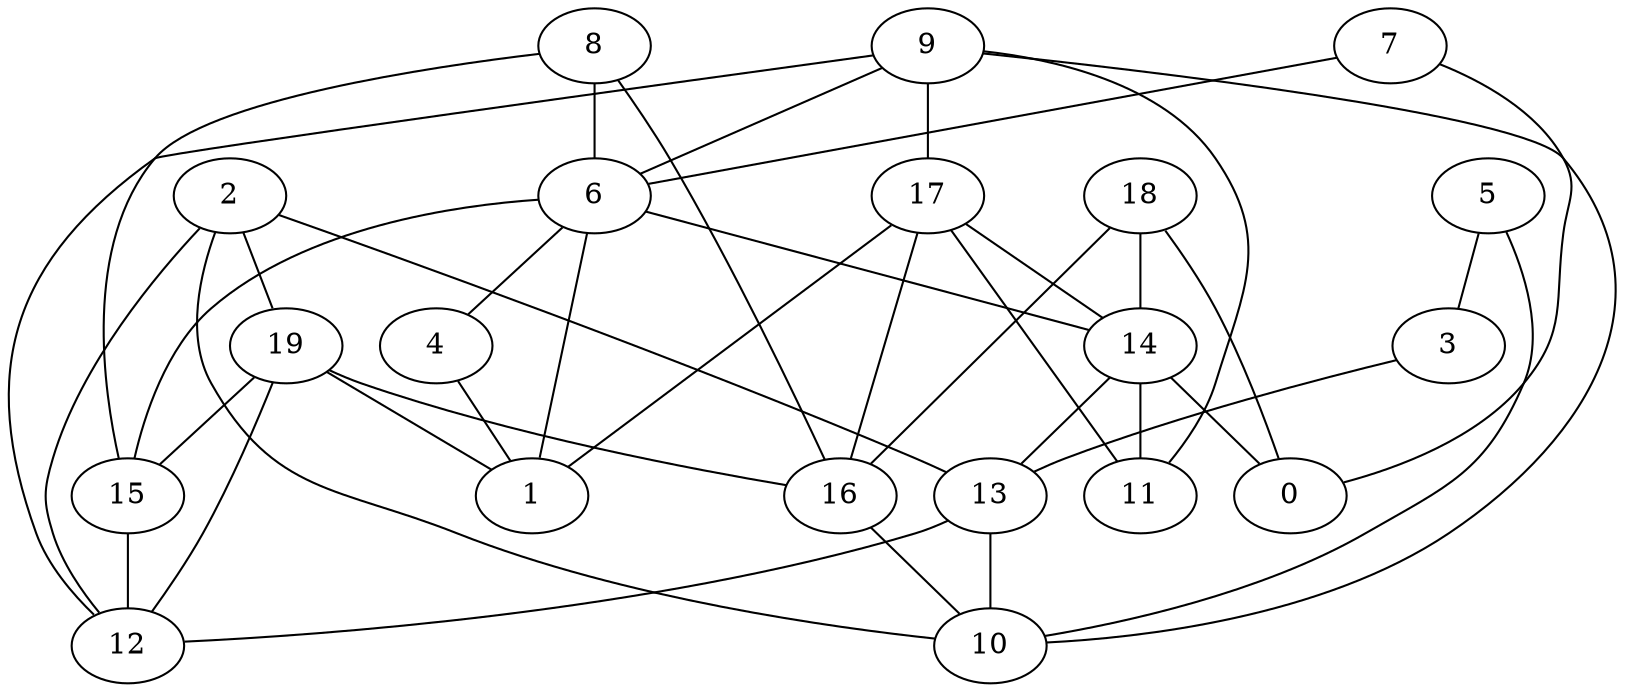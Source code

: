 digraph GG_graph {

subgraph G_graph {
edge [color = black]
"8" -> "6" [dir = none]
"13" -> "12" [dir = none]
"2" -> "10" [dir = none]
"2" -> "19" [dir = none]
"18" -> "0" [dir = none]
"18" -> "16" [dir = none]
"5" -> "3" [dir = none]
"5" -> "10" [dir = none]
"9" -> "11" [dir = none]
"9" -> "12" [dir = none]
"9" -> "6" [dir = none]
"9" -> "10" [dir = none]
"19" -> "15" [dir = none]
"19" -> "1" [dir = none]
"19" -> "16" [dir = none]
"6" -> "14" [dir = none]
"6" -> "4" [dir = none]
"17" -> "16" [dir = none]
"7" -> "0" [dir = none]
"16" -> "10" [dir = none]
"3" -> "13" [dir = none]
"6" -> "1" [dir = none]
"6" -> "15" [dir = none]
"7" -> "6" [dir = none]
"8" -> "16" [dir = none]
"17" -> "14" [dir = none]
"15" -> "12" [dir = none]
"2" -> "12" [dir = none]
"9" -> "17" [dir = none]
"14" -> "0" [dir = none]
"2" -> "13" [dir = none]
"18" -> "14" [dir = none]
"13" -> "10" [dir = none]
"8" -> "15" [dir = none]
"4" -> "1" [dir = none]
"14" -> "13" [dir = none]
"14" -> "11" [dir = none]
"19" -> "12" [dir = none]
"17" -> "1" [dir = none]
"17" -> "11" [dir = none]
}

}
